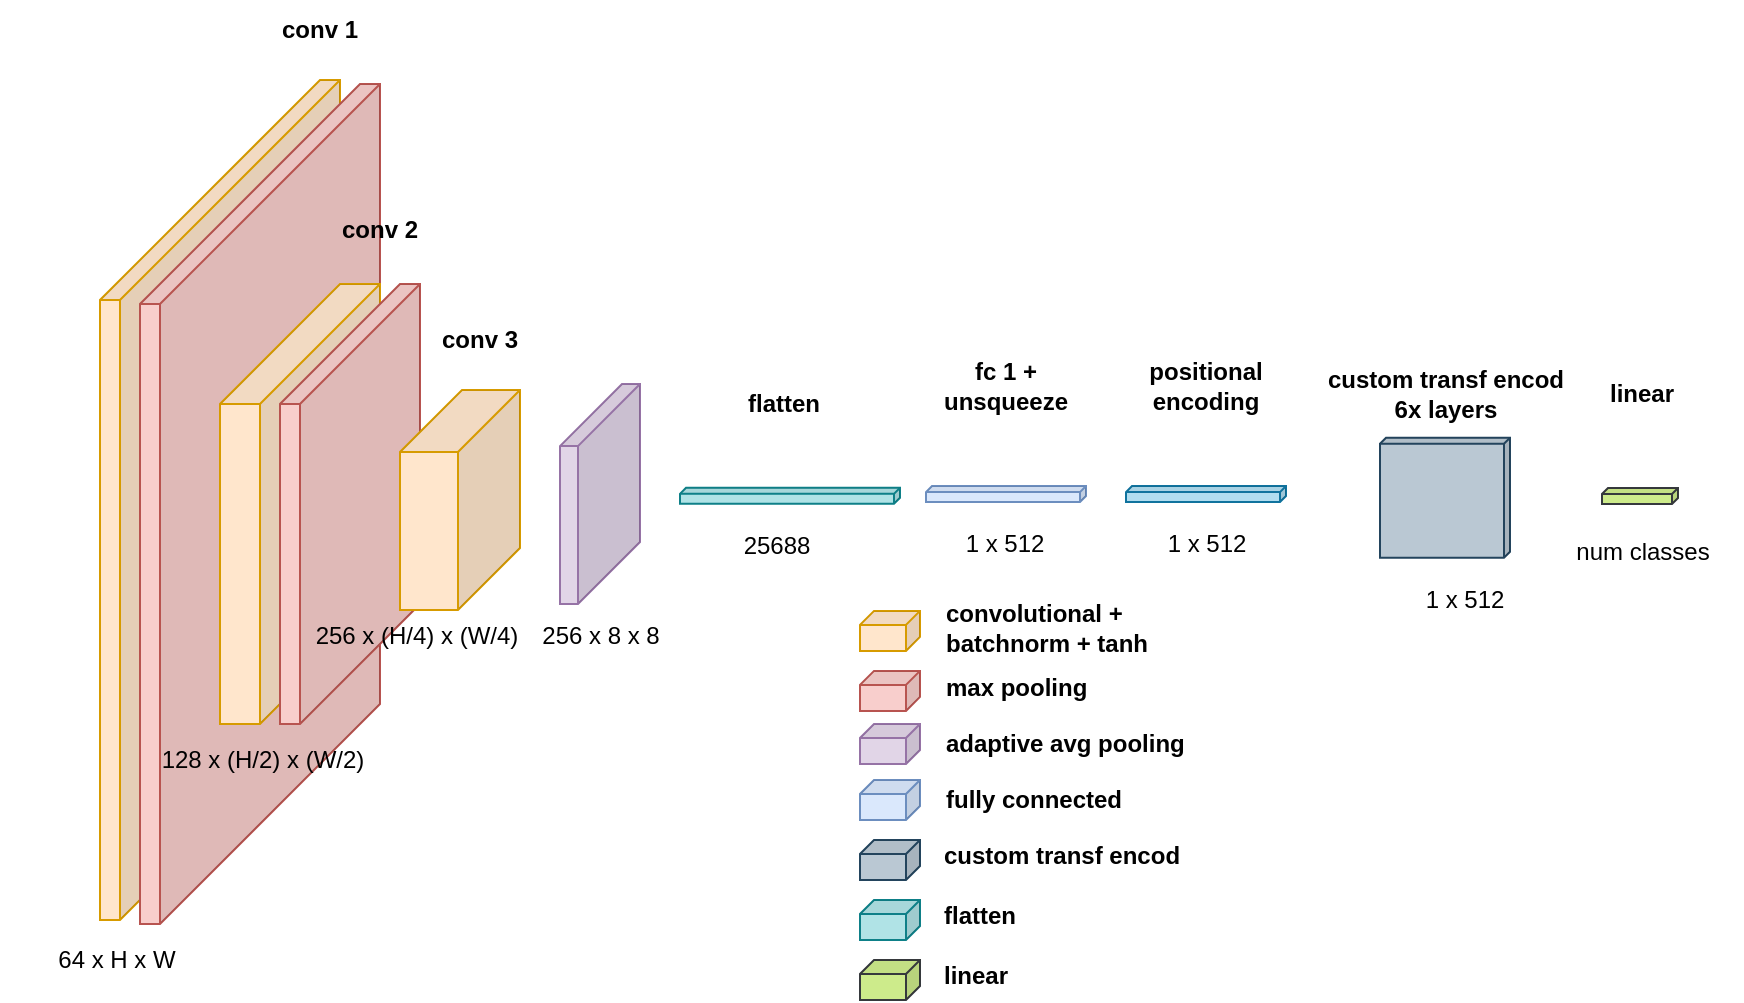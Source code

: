 <mxfile version="26.1.0">
  <diagram id="QJjx0-fPxzvcmYibJWj1" name="Page-1">
    <mxGraphModel dx="1232" dy="1105" grid="1" gridSize="10" guides="1" tooltips="1" connect="1" arrows="1" fold="1" page="1" pageScale="1" pageWidth="827" pageHeight="583" math="0" shadow="0">
      <root>
        <mxCell id="0" />
        <mxCell id="1" parent="0" />
        <mxCell id="4f-DMQIj-ya-iA7LCkDa-2" value="" style="shape=cube;whiteSpace=wrap;html=1;boundedLbl=1;backgroundOutline=1;darkOpacity=0.05;darkOpacity2=0.1;size=110;direction=east;flipH=1;fillColor=#ffe6cc;strokeColor=#d79b00;rotation=0;" parent="1" vertex="1">
          <mxGeometry x="50" y="82" width="120" height="420" as="geometry" />
        </mxCell>
        <mxCell id="4f-DMQIj-ya-iA7LCkDa-21" value="" style="shape=cube;whiteSpace=wrap;html=1;boundedLbl=1;backgroundOutline=1;darkOpacity=0.05;darkOpacity2=0.1;size=3;direction=east;flipH=1;fillColor=#b0e3e6;strokeColor=#0e8088;" parent="1" vertex="1">
          <mxGeometry x="340" y="285.91" width="110" height="8" as="geometry" />
        </mxCell>
        <mxCell id="4f-DMQIj-ya-iA7LCkDa-23" value="" style="shape=cube;whiteSpace=wrap;html=1;boundedLbl=1;backgroundOutline=1;darkOpacity=0.05;darkOpacity2=0.1;size=7;direction=east;flipH=1;fillColor=#ffe6cc;strokeColor=#d79b00;" parent="1" vertex="1">
          <mxGeometry x="430" y="347.44" width="30" height="20" as="geometry" />
        </mxCell>
        <mxCell id="4f-DMQIj-ya-iA7LCkDa-24" value="" style="shape=cube;whiteSpace=wrap;html=1;boundedLbl=1;backgroundOutline=1;darkOpacity=0.05;darkOpacity2=0.1;size=7;direction=east;flipH=1;fillColor=#f8cecc;strokeColor=#b85450;" parent="1" vertex="1">
          <mxGeometry x="430" y="377.44" width="30" height="20" as="geometry" />
        </mxCell>
        <mxCell id="4f-DMQIj-ya-iA7LCkDa-26" value="" style="shape=cube;whiteSpace=wrap;html=1;boundedLbl=1;backgroundOutline=1;darkOpacity=0.05;darkOpacity2=0.1;size=7;direction=east;flipH=1;fillColor=#dae8fc;strokeColor=#6c8ebf;" parent="1" vertex="1">
          <mxGeometry x="430" y="432" width="30" height="20" as="geometry" />
        </mxCell>
        <mxCell id="4f-DMQIj-ya-iA7LCkDa-27" value="" style="shape=cube;whiteSpace=wrap;html=1;boundedLbl=1;backgroundOutline=1;darkOpacity=0.05;darkOpacity2=0.1;size=3;direction=east;flipH=1;fillColor=#cdeb8b;strokeColor=#36393d;" parent="1" vertex="1">
          <mxGeometry x="801" y="286" width="38" height="8" as="geometry" />
        </mxCell>
        <mxCell id="4f-DMQIj-ya-iA7LCkDa-32" value="&lt;b&gt;conv 1&lt;/b&gt;" style="text;html=1;strokeColor=none;fillColor=none;align=center;verticalAlign=middle;whiteSpace=wrap;rounded=0;" parent="1" vertex="1">
          <mxGeometry x="140" y="42" width="40" height="30" as="geometry" />
        </mxCell>
        <mxCell id="4f-DMQIj-ya-iA7LCkDa-36" value="&lt;b&gt;fc 1 + unsqueeze&lt;/b&gt;" style="text;html=1;strokeColor=none;fillColor=none;align=center;verticalAlign=middle;whiteSpace=wrap;rounded=0;" parent="1" vertex="1">
          <mxGeometry x="483" y="220" width="40" height="30" as="geometry" />
        </mxCell>
        <mxCell id="4f-DMQIj-ya-iA7LCkDa-50" value="convolutional + batchnorm + tanh" style="text;html=1;strokeColor=none;fillColor=none;align=left;verticalAlign=middle;whiteSpace=wrap;rounded=0;fontStyle=1" parent="1" vertex="1">
          <mxGeometry x="471" y="344.5" width="138" height="23.88" as="geometry" />
        </mxCell>
        <mxCell id="4f-DMQIj-ya-iA7LCkDa-51" value="max pooling" style="text;html=1;strokeColor=none;fillColor=none;align=left;verticalAlign=middle;whiteSpace=wrap;rounded=0;fontStyle=1" parent="1" vertex="1">
          <mxGeometry x="471" y="374.5" width="138" height="23.88" as="geometry" />
        </mxCell>
        <mxCell id="4f-DMQIj-ya-iA7LCkDa-52" value="fully connected" style="text;html=1;strokeColor=none;fillColor=none;align=left;verticalAlign=middle;whiteSpace=wrap;rounded=0;fontStyle=1" parent="1" vertex="1">
          <mxGeometry x="471" y="430.06" width="138" height="23.88" as="geometry" />
        </mxCell>
        <mxCell id="z2qSUUJYsDVetNGoINkp-1" value="" style="shape=cube;whiteSpace=wrap;html=1;boundedLbl=1;backgroundOutline=1;darkOpacity=0.05;darkOpacity2=0.1;size=110;direction=east;flipH=1;fillColor=#f8cecc;strokeColor=#b85450;" parent="1" vertex="1">
          <mxGeometry x="70" y="84" width="120" height="420" as="geometry" />
        </mxCell>
        <mxCell id="z2qSUUJYsDVetNGoINkp-12" value="" style="shape=cube;whiteSpace=wrap;html=1;boundedLbl=1;backgroundOutline=1;darkOpacity=0.05;darkOpacity2=0.1;size=7;direction=east;flipH=1;fillColor=#e1d5e7;strokeColor=#9673a6;" parent="1" vertex="1">
          <mxGeometry x="430" y="404" width="30" height="20" as="geometry" />
        </mxCell>
        <mxCell id="z2qSUUJYsDVetNGoINkp-13" value="adaptive avg pooling" style="text;html=1;strokeColor=none;fillColor=none;align=left;verticalAlign=middle;whiteSpace=wrap;rounded=0;fontStyle=1" parent="1" vertex="1">
          <mxGeometry x="471" y="402.06" width="138" height="23.88" as="geometry" />
        </mxCell>
        <mxCell id="z2qSUUJYsDVetNGoINkp-17" value="256 x 8 x 8" style="text;html=1;strokeColor=none;fillColor=none;align=center;verticalAlign=middle;whiteSpace=wrap;rounded=0;" parent="1" vertex="1">
          <mxGeometry x="241.5" y="344.5" width="117" height="30" as="geometry" />
        </mxCell>
        <mxCell id="z2qSUUJYsDVetNGoINkp-20" value="1 x 512" style="text;html=1;strokeColor=none;fillColor=none;align=center;verticalAlign=middle;whiteSpace=wrap;rounded=0;" parent="1" vertex="1">
          <mxGeometry x="453" y="302.03" width="99" height="24" as="geometry" />
        </mxCell>
        <mxCell id="z2qSUUJYsDVetNGoINkp-23" value="" style="shape=cube;whiteSpace=wrap;html=1;boundedLbl=1;backgroundOutline=1;darkOpacity=0.05;darkOpacity2=0.1;size=3;direction=east;flipH=1;fillColor=#bac8d3;strokeColor=#23445d;" parent="1" vertex="1">
          <mxGeometry x="690" y="260.88" width="65" height="60" as="geometry" />
        </mxCell>
        <mxCell id="z2qSUUJYsDVetNGoINkp-24" value="" style="shape=cube;whiteSpace=wrap;html=1;boundedLbl=1;backgroundOutline=1;darkOpacity=0.05;darkOpacity2=0.1;size=7;direction=east;flipH=1;fillColor=#bac8d3;strokeColor=#23445d;" parent="1" vertex="1">
          <mxGeometry x="430" y="462" width="30" height="20" as="geometry" />
        </mxCell>
        <mxCell id="z2qSUUJYsDVetNGoINkp-26" value="custom transf encod" style="text;html=1;strokeColor=none;fillColor=none;align=left;verticalAlign=middle;whiteSpace=wrap;rounded=0;fontStyle=1" parent="1" vertex="1">
          <mxGeometry x="470" y="458.12" width="138" height="23.88" as="geometry" />
        </mxCell>
        <mxCell id="z2qSUUJYsDVetNGoINkp-27" value="custom transf encod&lt;div&gt;6x layers&lt;/div&gt;" style="text;html=1;strokeColor=none;fillColor=none;align=center;verticalAlign=middle;whiteSpace=wrap;rounded=0;fontStyle=1" parent="1" vertex="1">
          <mxGeometry x="653.5" y="227.09" width="138" height="23.88" as="geometry" />
        </mxCell>
        <mxCell id="z2qSUUJYsDVetNGoINkp-30" value="&lt;b&gt;linear&lt;/b&gt;" style="text;html=1;strokeColor=none;fillColor=none;align=center;verticalAlign=middle;whiteSpace=wrap;rounded=0;" parent="1" vertex="1">
          <mxGeometry x="801" y="224.03" width="40" height="30" as="geometry" />
        </mxCell>
        <mxCell id="z2qSUUJYsDVetNGoINkp-32" value="" style="shape=cube;whiteSpace=wrap;html=1;boundedLbl=1;backgroundOutline=1;darkOpacity=0.05;darkOpacity2=0.1;size=7;direction=east;flipH=1;fillColor=#b0e3e6;strokeColor=#0e8088;" parent="1" vertex="1">
          <mxGeometry x="430" y="492" width="30" height="20" as="geometry" />
        </mxCell>
        <mxCell id="z2qSUUJYsDVetNGoINkp-33" value="flatten" style="text;html=1;strokeColor=none;fillColor=none;align=left;verticalAlign=middle;whiteSpace=wrap;rounded=0;fontStyle=1" parent="1" vertex="1">
          <mxGeometry x="470" y="488.12" width="138" height="23.88" as="geometry" />
        </mxCell>
        <mxCell id="cUQ-Wd-YyagWktNJU-jl-1" value="64 x H x W" style="text;html=1;strokeColor=none;fillColor=none;align=center;verticalAlign=middle;whiteSpace=wrap;rounded=0;" parent="1" vertex="1">
          <mxGeometry y="507" width="117" height="30" as="geometry" />
        </mxCell>
        <mxCell id="cUQ-Wd-YyagWktNJU-jl-2" value="" style="shape=cube;whiteSpace=wrap;html=1;boundedLbl=1;backgroundOutline=1;darkOpacity=0.05;darkOpacity2=0.1;size=60;direction=east;flipH=1;fillColor=#ffe6cc;strokeColor=#d79b00;rotation=0;" parent="1" vertex="1">
          <mxGeometry x="110" y="184" width="80" height="220" as="geometry" />
        </mxCell>
        <mxCell id="cUQ-Wd-YyagWktNJU-jl-4" value="128 x (H/2) x (W/2)" style="text;html=1;strokeColor=none;fillColor=none;align=center;verticalAlign=middle;whiteSpace=wrap;rounded=0;" parent="1" vertex="1">
          <mxGeometry x="73" y="406.94" width="117" height="30" as="geometry" />
        </mxCell>
        <mxCell id="cUQ-Wd-YyagWktNJU-jl-5" value="" style="shape=cube;whiteSpace=wrap;html=1;boundedLbl=1;backgroundOutline=1;darkOpacity=0.05;darkOpacity2=0.1;size=60;direction=east;flipH=1;fillColor=#f8cecc;strokeColor=#b85450;rotation=0;" parent="1" vertex="1">
          <mxGeometry x="140" y="184" width="70" height="220" as="geometry" />
        </mxCell>
        <mxCell id="cUQ-Wd-YyagWktNJU-jl-6" value="" style="shape=cube;whiteSpace=wrap;html=1;boundedLbl=1;backgroundOutline=1;darkOpacity=0.05;darkOpacity2=0.1;size=31;direction=east;flipH=1;fillColor=#ffe6cc;strokeColor=#d79b00;rotation=0;" parent="1" vertex="1">
          <mxGeometry x="200" y="237" width="60" height="110" as="geometry" />
        </mxCell>
        <mxCell id="cUQ-Wd-YyagWktNJU-jl-7" value="" style="shape=cube;whiteSpace=wrap;html=1;boundedLbl=1;backgroundOutline=1;darkOpacity=0.05;darkOpacity2=0.1;size=31;direction=east;flipH=1;fillColor=#e1d5e7;strokeColor=#9673a6;rotation=0;" parent="1" vertex="1">
          <mxGeometry x="280" y="234.03" width="40" height="110" as="geometry" />
        </mxCell>
        <mxCell id="cUQ-Wd-YyagWktNJU-jl-8" value="256 x (H/4) x (W/4)" style="text;html=1;strokeColor=none;fillColor=none;align=center;verticalAlign=middle;whiteSpace=wrap;rounded=0;" parent="1" vertex="1">
          <mxGeometry x="150" y="344.5" width="117" height="30" as="geometry" />
        </mxCell>
        <mxCell id="cUQ-Wd-YyagWktNJU-jl-10" value="&lt;b&gt;conv 2&lt;/b&gt;" style="text;html=1;strokeColor=none;fillColor=none;align=center;verticalAlign=middle;whiteSpace=wrap;rounded=0;" parent="1" vertex="1">
          <mxGeometry x="170" y="142" width="40" height="30" as="geometry" />
        </mxCell>
        <mxCell id="cUQ-Wd-YyagWktNJU-jl-11" value="&lt;b&gt;conv 3&lt;/b&gt;" style="text;html=1;strokeColor=none;fillColor=none;align=center;verticalAlign=middle;whiteSpace=wrap;rounded=0;" parent="1" vertex="1">
          <mxGeometry x="220" y="197.09" width="40" height="30" as="geometry" />
        </mxCell>
        <mxCell id="cUQ-Wd-YyagWktNJU-jl-12" value="&lt;b&gt;flatten&lt;/b&gt;" style="text;html=1;strokeColor=none;fillColor=none;align=center;verticalAlign=middle;whiteSpace=wrap;rounded=0;" parent="1" vertex="1">
          <mxGeometry x="371.5" y="229.03" width="40" height="30" as="geometry" />
        </mxCell>
        <mxCell id="cUQ-Wd-YyagWktNJU-jl-13" value="" style="shape=cube;whiteSpace=wrap;html=1;boundedLbl=1;backgroundOutline=1;darkOpacity=0.05;darkOpacity2=0.1;size=3;direction=east;flipH=1;fillColor=#dae8fc;strokeColor=#6c8ebf;" parent="1" vertex="1">
          <mxGeometry x="463" y="285.03" width="80" height="8" as="geometry" />
        </mxCell>
        <mxCell id="cUQ-Wd-YyagWktNJU-jl-15" value="25688" style="text;html=1;strokeColor=none;fillColor=none;align=center;verticalAlign=middle;whiteSpace=wrap;rounded=0;" parent="1" vertex="1">
          <mxGeometry x="330" y="300" width="117" height="30" as="geometry" />
        </mxCell>
        <mxCell id="cUQ-Wd-YyagWktNJU-jl-17" value="" style="shape=cube;whiteSpace=wrap;html=1;boundedLbl=1;backgroundOutline=1;darkOpacity=0.05;darkOpacity2=0.1;size=3;direction=east;flipH=1;fillColor=#b1ddf0;strokeColor=#10739e;" parent="1" vertex="1">
          <mxGeometry x="563" y="285.03" width="80" height="8" as="geometry" />
        </mxCell>
        <mxCell id="cUQ-Wd-YyagWktNJU-jl-18" value="&lt;b&gt;positional encoding&lt;/b&gt;" style="text;html=1;strokeColor=none;fillColor=none;align=center;verticalAlign=middle;whiteSpace=wrap;rounded=0;" parent="1" vertex="1">
          <mxGeometry x="583" y="220" width="40" height="30" as="geometry" />
        </mxCell>
        <mxCell id="cUQ-Wd-YyagWktNJU-jl-20" value="1 x 512" style="text;html=1;strokeColor=none;fillColor=none;align=center;verticalAlign=middle;whiteSpace=wrap;rounded=0;" parent="1" vertex="1">
          <mxGeometry x="553.5" y="302.03" width="99" height="24" as="geometry" />
        </mxCell>
        <mxCell id="cUQ-Wd-YyagWktNJU-jl-22" value="1 x 512" style="text;html=1;strokeColor=none;fillColor=none;align=center;verticalAlign=middle;whiteSpace=wrap;rounded=0;" parent="1" vertex="1">
          <mxGeometry x="683" y="330" width="99" height="24" as="geometry" />
        </mxCell>
        <mxCell id="cUQ-Wd-YyagWktNJU-jl-23" value="" style="shape=cube;whiteSpace=wrap;html=1;boundedLbl=1;backgroundOutline=1;darkOpacity=0.05;darkOpacity2=0.1;size=7;direction=east;flipH=1;fillColor=#cdeb8b;strokeColor=#36393d;" parent="1" vertex="1">
          <mxGeometry x="430" y="522" width="30" height="20" as="geometry" />
        </mxCell>
        <mxCell id="cUQ-Wd-YyagWktNJU-jl-24" value="linear" style="text;html=1;strokeColor=none;fillColor=none;align=left;verticalAlign=middle;whiteSpace=wrap;rounded=0;fontStyle=1" parent="1" vertex="1">
          <mxGeometry x="470" y="518.12" width="138" height="23.88" as="geometry" />
        </mxCell>
        <mxCell id="cUQ-Wd-YyagWktNJU-jl-25" value="num classes" style="text;html=1;strokeColor=none;fillColor=none;align=center;verticalAlign=middle;whiteSpace=wrap;rounded=0;" parent="1" vertex="1">
          <mxGeometry x="772" y="306" width="99" height="24" as="geometry" />
        </mxCell>
      </root>
    </mxGraphModel>
  </diagram>
</mxfile>
